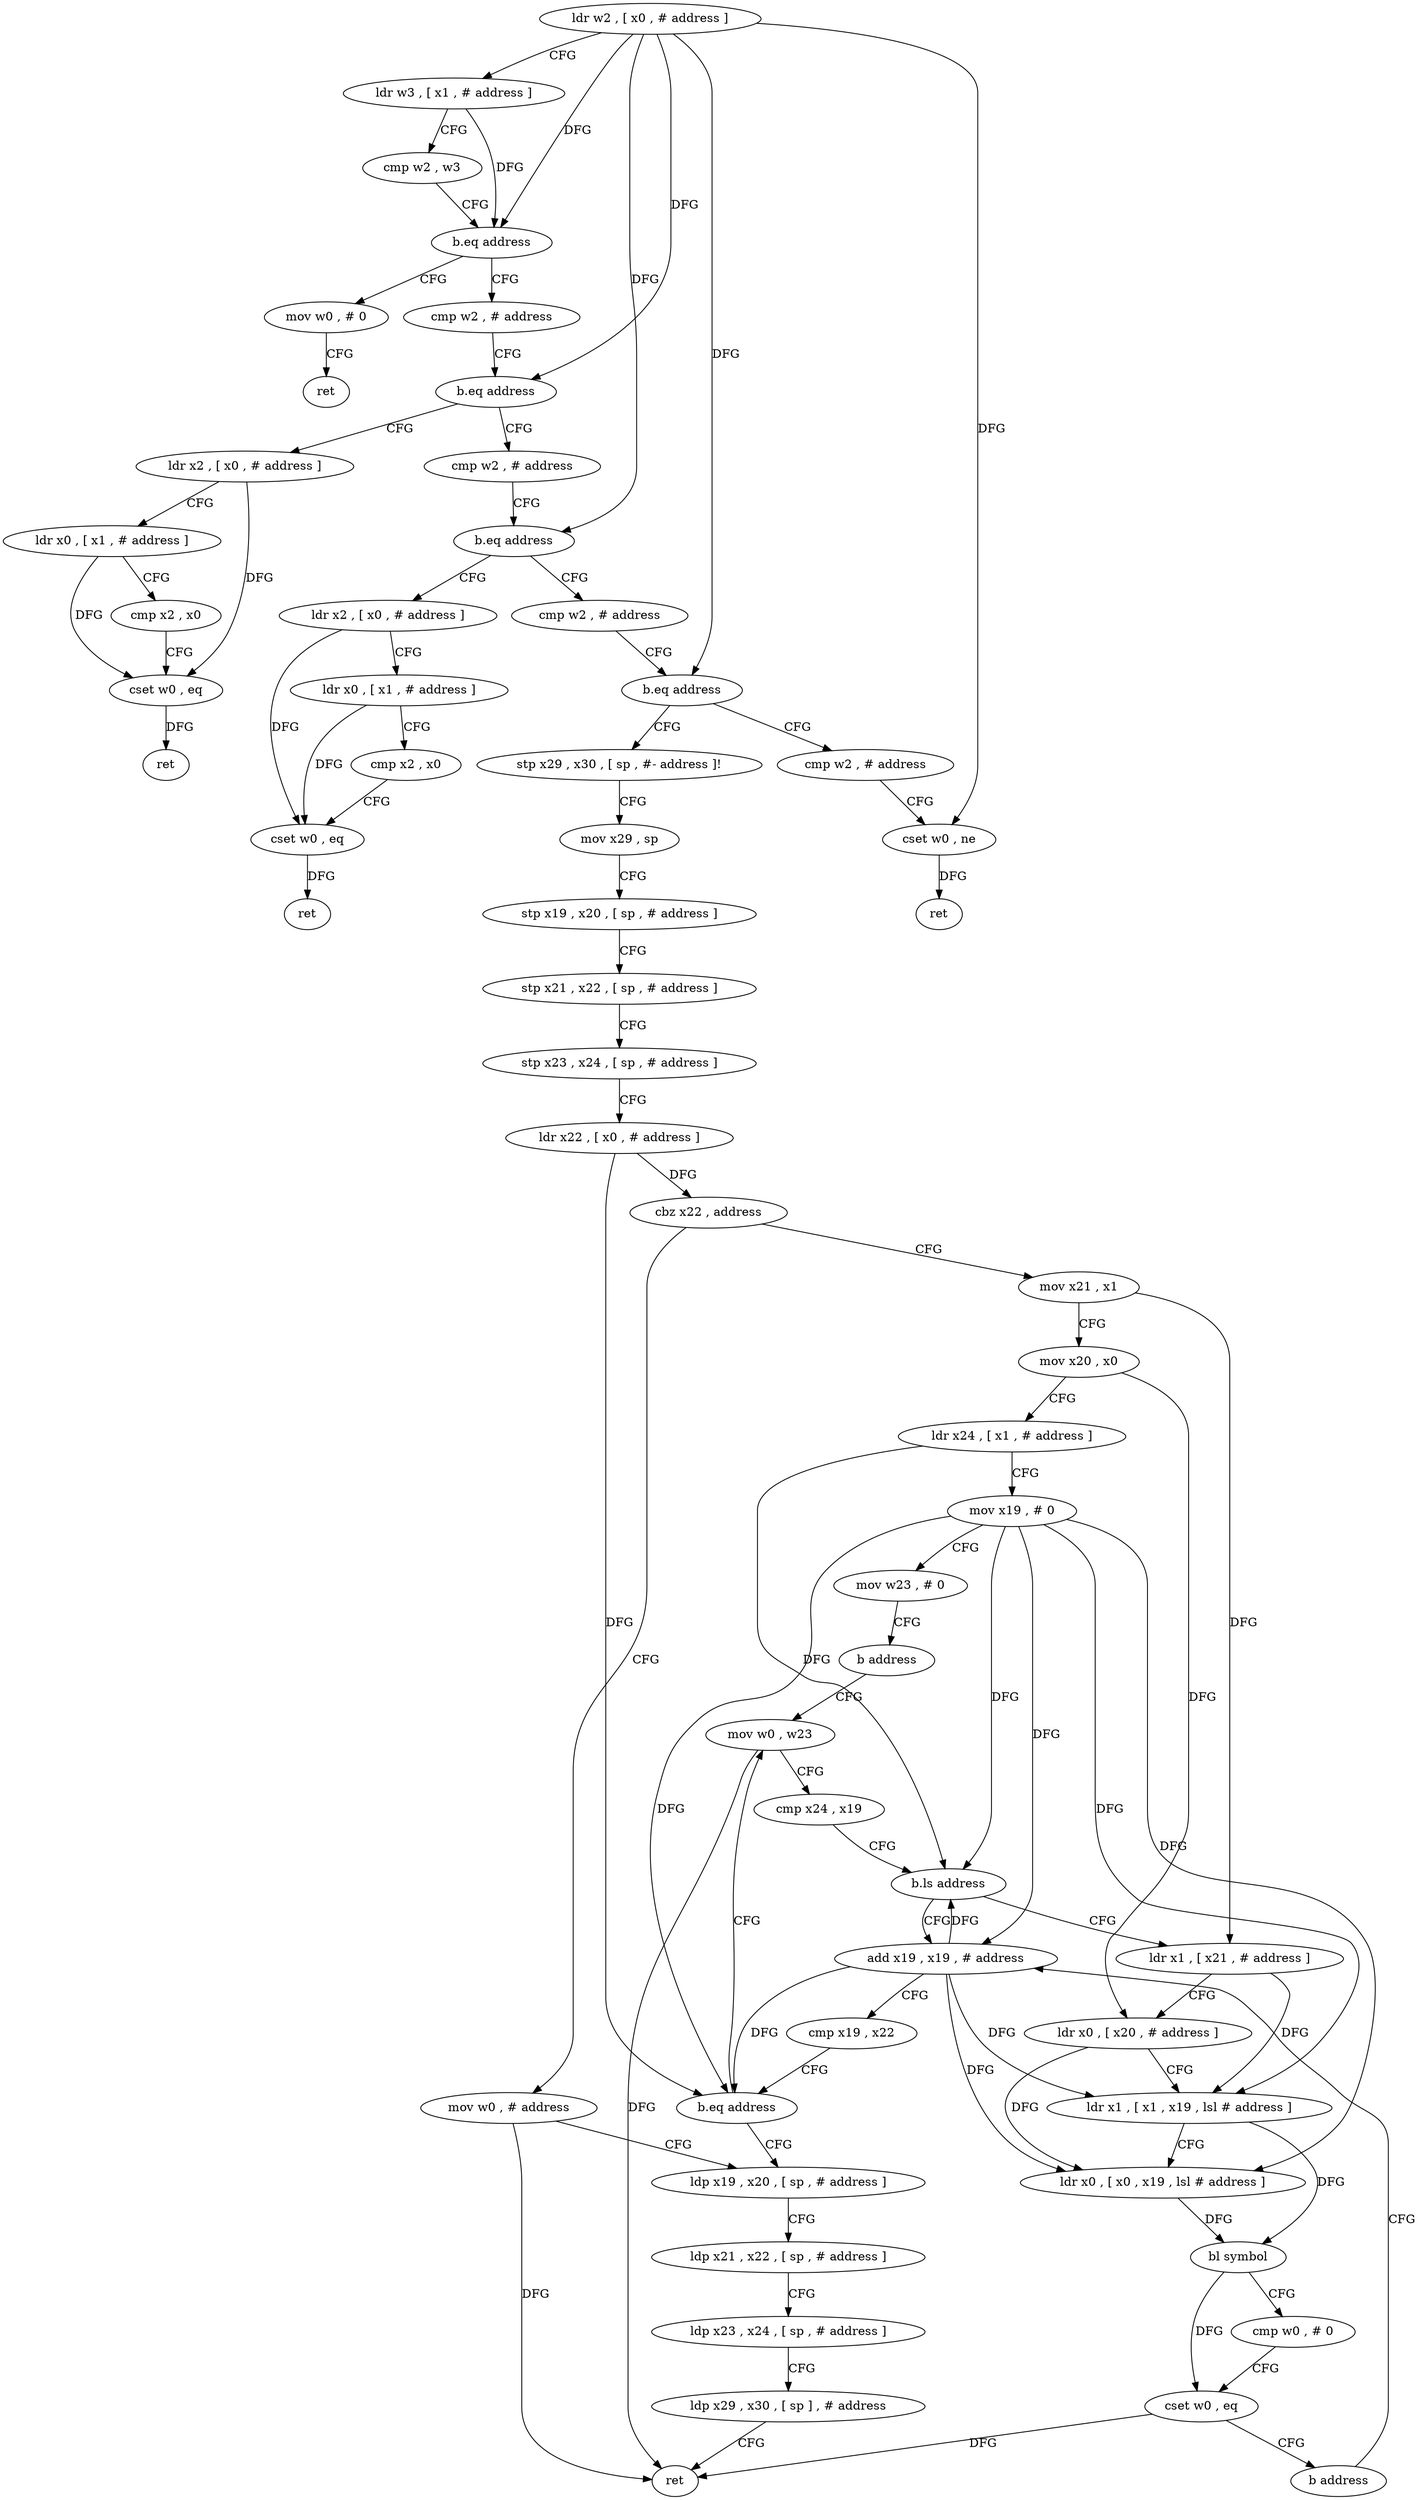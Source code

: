 digraph "func" {
"148184" [label = "ldr w2 , [ x0 , # address ]" ]
"148188" [label = "ldr w3 , [ x1 , # address ]" ]
"148192" [label = "cmp w2 , w3" ]
"148196" [label = "b.eq address" ]
"148208" [label = "cmp w2 , # address" ]
"148200" [label = "mov w0 , # 0" ]
"148212" [label = "b.eq address" ]
"148244" [label = "ldr x2 , [ x0 , # address ]" ]
"148216" [label = "cmp w2 , # address" ]
"148204" [label = "ret" ]
"148248" [label = "ldr x0 , [ x1 , # address ]" ]
"148252" [label = "cmp x2 , x0" ]
"148256" [label = "cset w0 , eq" ]
"148260" [label = "ret" ]
"148220" [label = "b.eq address" ]
"148264" [label = "ldr x2 , [ x0 , # address ]" ]
"148224" [label = "cmp w2 , # address" ]
"148268" [label = "ldr x0 , [ x1 , # address ]" ]
"148272" [label = "cmp x2 , x0" ]
"148276" [label = "cset w0 , eq" ]
"148280" [label = "ret" ]
"148228" [label = "b.eq address" ]
"148284" [label = "stp x29 , x30 , [ sp , #- address ]!" ]
"148232" [label = "cmp w2 , # address" ]
"148288" [label = "mov x29 , sp" ]
"148292" [label = "stp x19 , x20 , [ sp , # address ]" ]
"148296" [label = "stp x21 , x22 , [ sp , # address ]" ]
"148300" [label = "stp x23 , x24 , [ sp , # address ]" ]
"148304" [label = "ldr x22 , [ x0 , # address ]" ]
"148308" [label = "cbz x22 , address" ]
"148392" [label = "mov w0 , # address" ]
"148312" [label = "mov x21 , x1" ]
"148236" [label = "cset w0 , ne" ]
"148240" [label = "ret" ]
"148396" [label = "ldp x19 , x20 , [ sp , # address ]" ]
"148316" [label = "mov x20 , x0" ]
"148320" [label = "ldr x24 , [ x1 , # address ]" ]
"148324" [label = "mov x19 , # 0" ]
"148328" [label = "mov w23 , # 0" ]
"148332" [label = "b address" ]
"148348" [label = "mov w0 , w23" ]
"148352" [label = "cmp x24 , x19" ]
"148356" [label = "b.ls address" ]
"148336" [label = "add x19 , x19 , # address" ]
"148360" [label = "ldr x1 , [ x21 , # address ]" ]
"148340" [label = "cmp x19 , x22" ]
"148344" [label = "b.eq address" ]
"148364" [label = "ldr x0 , [ x20 , # address ]" ]
"148368" [label = "ldr x1 , [ x1 , x19 , lsl # address ]" ]
"148372" [label = "ldr x0 , [ x0 , x19 , lsl # address ]" ]
"148376" [label = "bl symbol" ]
"148380" [label = "cmp w0 , # 0" ]
"148384" [label = "cset w0 , eq" ]
"148388" [label = "b address" ]
"148400" [label = "ldp x21 , x22 , [ sp , # address ]" ]
"148404" [label = "ldp x23 , x24 , [ sp , # address ]" ]
"148408" [label = "ldp x29 , x30 , [ sp ] , # address" ]
"148412" [label = "ret" ]
"148184" -> "148188" [ label = "CFG" ]
"148184" -> "148196" [ label = "DFG" ]
"148184" -> "148212" [ label = "DFG" ]
"148184" -> "148220" [ label = "DFG" ]
"148184" -> "148228" [ label = "DFG" ]
"148184" -> "148236" [ label = "DFG" ]
"148188" -> "148192" [ label = "CFG" ]
"148188" -> "148196" [ label = "DFG" ]
"148192" -> "148196" [ label = "CFG" ]
"148196" -> "148208" [ label = "CFG" ]
"148196" -> "148200" [ label = "CFG" ]
"148208" -> "148212" [ label = "CFG" ]
"148200" -> "148204" [ label = "CFG" ]
"148212" -> "148244" [ label = "CFG" ]
"148212" -> "148216" [ label = "CFG" ]
"148244" -> "148248" [ label = "CFG" ]
"148244" -> "148256" [ label = "DFG" ]
"148216" -> "148220" [ label = "CFG" ]
"148248" -> "148252" [ label = "CFG" ]
"148248" -> "148256" [ label = "DFG" ]
"148252" -> "148256" [ label = "CFG" ]
"148256" -> "148260" [ label = "DFG" ]
"148220" -> "148264" [ label = "CFG" ]
"148220" -> "148224" [ label = "CFG" ]
"148264" -> "148268" [ label = "CFG" ]
"148264" -> "148276" [ label = "DFG" ]
"148224" -> "148228" [ label = "CFG" ]
"148268" -> "148272" [ label = "CFG" ]
"148268" -> "148276" [ label = "DFG" ]
"148272" -> "148276" [ label = "CFG" ]
"148276" -> "148280" [ label = "DFG" ]
"148228" -> "148284" [ label = "CFG" ]
"148228" -> "148232" [ label = "CFG" ]
"148284" -> "148288" [ label = "CFG" ]
"148232" -> "148236" [ label = "CFG" ]
"148288" -> "148292" [ label = "CFG" ]
"148292" -> "148296" [ label = "CFG" ]
"148296" -> "148300" [ label = "CFG" ]
"148300" -> "148304" [ label = "CFG" ]
"148304" -> "148308" [ label = "DFG" ]
"148304" -> "148344" [ label = "DFG" ]
"148308" -> "148392" [ label = "CFG" ]
"148308" -> "148312" [ label = "CFG" ]
"148392" -> "148396" [ label = "CFG" ]
"148392" -> "148412" [ label = "DFG" ]
"148312" -> "148316" [ label = "CFG" ]
"148312" -> "148360" [ label = "DFG" ]
"148236" -> "148240" [ label = "DFG" ]
"148396" -> "148400" [ label = "CFG" ]
"148316" -> "148320" [ label = "CFG" ]
"148316" -> "148364" [ label = "DFG" ]
"148320" -> "148324" [ label = "CFG" ]
"148320" -> "148356" [ label = "DFG" ]
"148324" -> "148328" [ label = "CFG" ]
"148324" -> "148356" [ label = "DFG" ]
"148324" -> "148336" [ label = "DFG" ]
"148324" -> "148344" [ label = "DFG" ]
"148324" -> "148368" [ label = "DFG" ]
"148324" -> "148372" [ label = "DFG" ]
"148328" -> "148332" [ label = "CFG" ]
"148332" -> "148348" [ label = "CFG" ]
"148348" -> "148352" [ label = "CFG" ]
"148348" -> "148412" [ label = "DFG" ]
"148352" -> "148356" [ label = "CFG" ]
"148356" -> "148336" [ label = "CFG" ]
"148356" -> "148360" [ label = "CFG" ]
"148336" -> "148340" [ label = "CFG" ]
"148336" -> "148356" [ label = "DFG" ]
"148336" -> "148344" [ label = "DFG" ]
"148336" -> "148368" [ label = "DFG" ]
"148336" -> "148372" [ label = "DFG" ]
"148360" -> "148364" [ label = "CFG" ]
"148360" -> "148368" [ label = "DFG" ]
"148340" -> "148344" [ label = "CFG" ]
"148344" -> "148396" [ label = "CFG" ]
"148344" -> "148348" [ label = "CFG" ]
"148364" -> "148368" [ label = "CFG" ]
"148364" -> "148372" [ label = "DFG" ]
"148368" -> "148372" [ label = "CFG" ]
"148368" -> "148376" [ label = "DFG" ]
"148372" -> "148376" [ label = "DFG" ]
"148376" -> "148380" [ label = "CFG" ]
"148376" -> "148384" [ label = "DFG" ]
"148380" -> "148384" [ label = "CFG" ]
"148384" -> "148388" [ label = "CFG" ]
"148384" -> "148412" [ label = "DFG" ]
"148388" -> "148336" [ label = "CFG" ]
"148400" -> "148404" [ label = "CFG" ]
"148404" -> "148408" [ label = "CFG" ]
"148408" -> "148412" [ label = "CFG" ]
}
